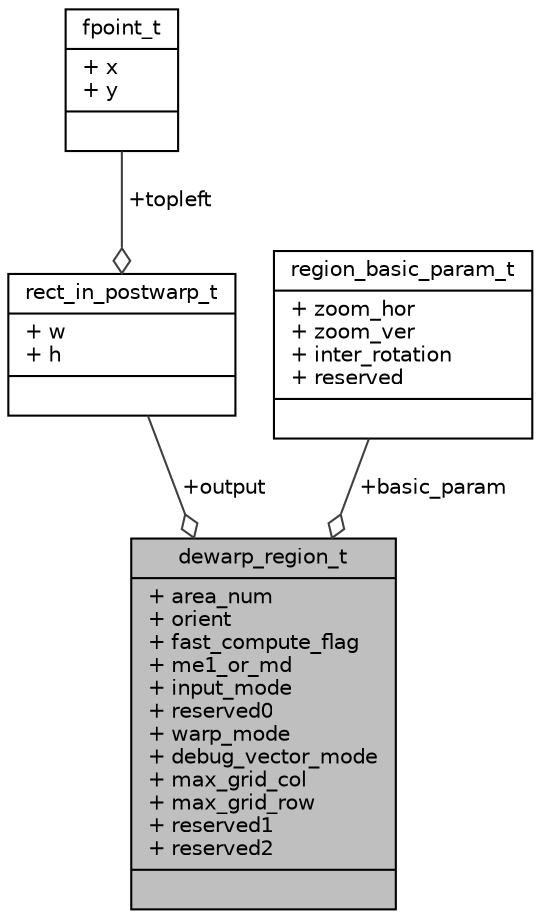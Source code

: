 digraph "dewarp_region_t"
{
 // INTERACTIVE_SVG=YES
 // LATEX_PDF_SIZE
  bgcolor="transparent";
  edge [fontname="Helvetica",fontsize="10",labelfontname="Helvetica",labelfontsize="10"];
  node [fontname="Helvetica",fontsize="10",shape=record];
  Node1 [label="{dewarp_region_t\n|+ area_num\l+ orient\l+ fast_compute_flag\l+ me1_or_md\l+ input_mode\l+ reserved0\l+ warp_mode\l+ debug_vector_mode\l+ max_grid_col\l+ max_grid_row\l+ reserved1\l+ reserved2\l|}",height=0.2,width=0.4,color="black", fillcolor="grey75", style="filled", fontcolor="black",tooltip="dewarp view parameters."];
  Node2 -> Node1 [color="grey25",fontsize="10",style="solid",label=" +output" ,arrowhead="odiamond",fontname="Helvetica"];
  Node2 [label="{rect_in_postwarp_t\n|+ w\l+ h\l|}",height=0.2,width=0.4,color="black",URL="$d1/d2b/structrect__in__postwarp__t.html",tooltip="window information after any warp process"];
  Node3 -> Node2 [color="grey25",fontsize="10",style="solid",label=" +topleft" ,arrowhead="odiamond",fontname="Helvetica"];
  Node3 [label="{fpoint_t\n|+ x\l+ y\l|}",height=0.2,width=0.4,color="black",URL="$de/dc8/structfpoint__t.html",tooltip="point coordinate value in float."];
  Node4 -> Node1 [color="grey25",fontsize="10",style="solid",label=" +basic_param" ,arrowhead="odiamond",fontname="Helvetica"];
  Node4 [label="{region_basic_param_t\n|+ zoom_hor\l+ zoom_ver\l+ inter_rotation\l+ reserved\l|}",height=0.2,width=0.4,color="black",URL="$d9/db7/structregion__basic__param__t.html",tooltip="region basic parameters, used in all dewarp correction."];
}

